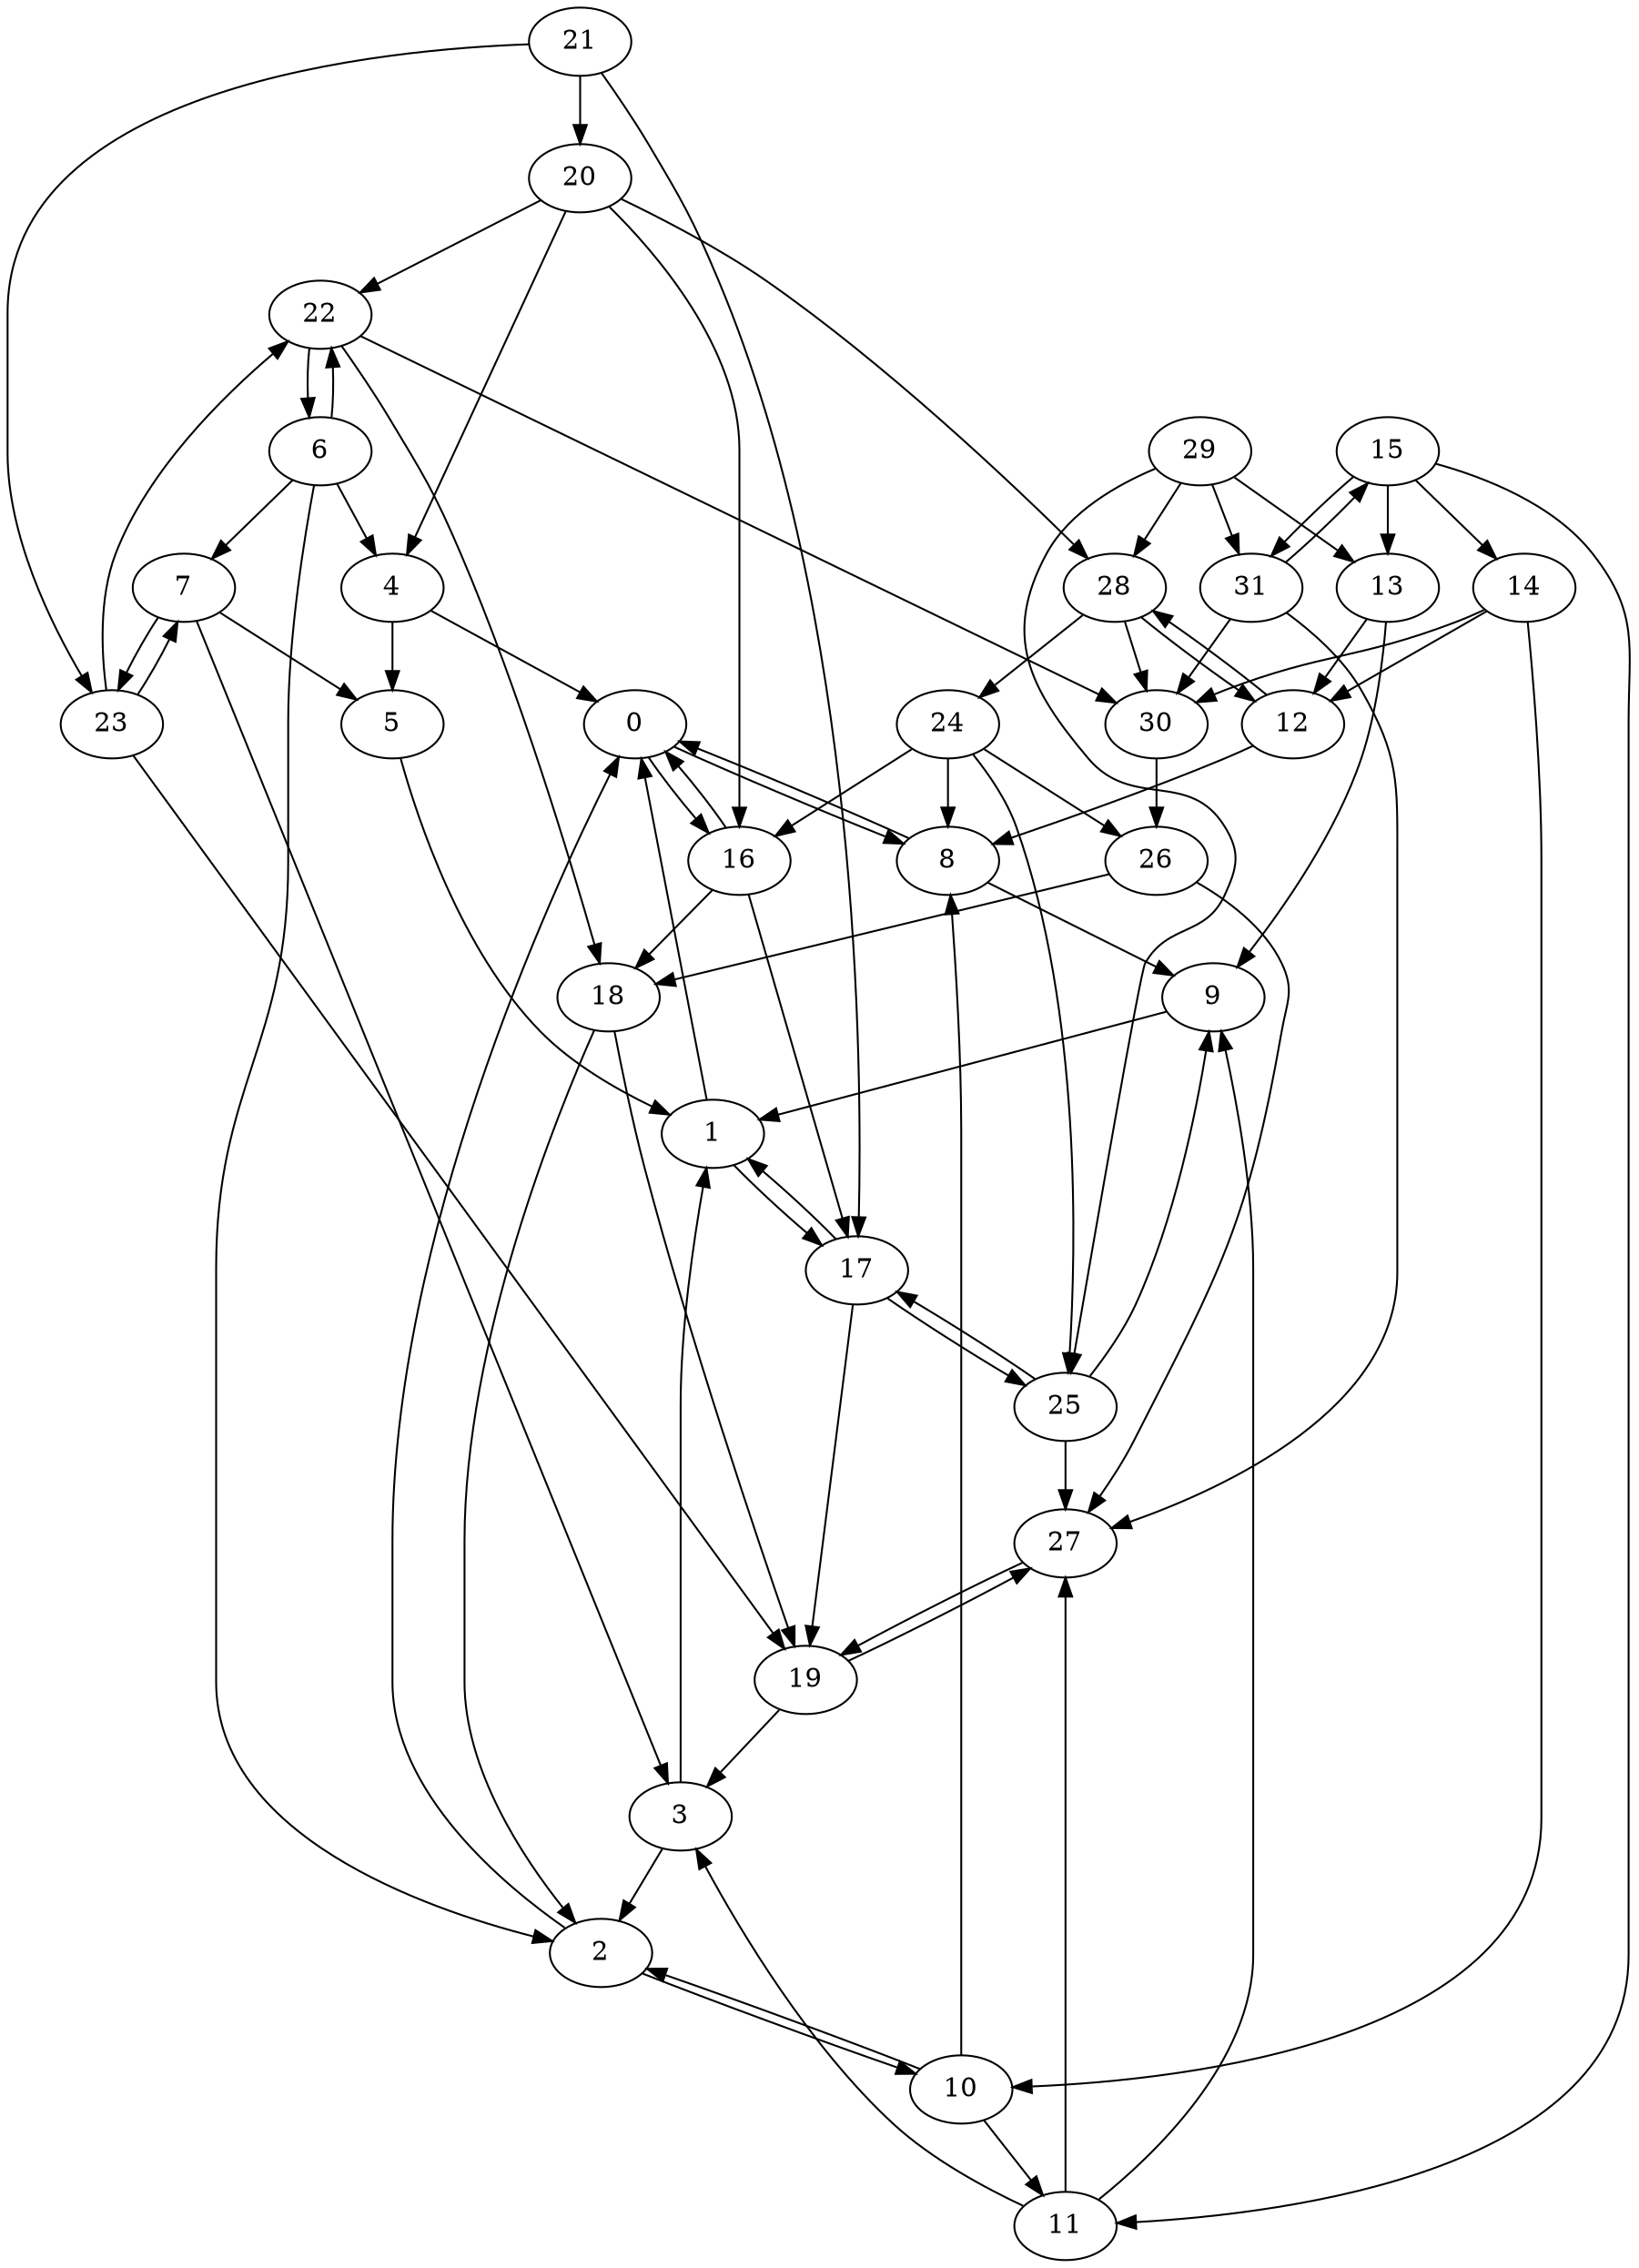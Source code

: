 digraph {
  node_0  [label="0"];
  node_1  [label="1"];
  node_2  [label="2"];
  node_3  [label="3"];
  node_4  [label="4"];
  node_5  [label="5"];
  node_6  [label="6"];
  node_7  [label="7"];
  node_8  [label="8"];
  node_9  [label="9"];
  node_10  [label="10"];
  node_11  [label="11"];
  node_12  [label="12"];
  node_13  [label="13"];
  node_14  [label="14"];
  node_15  [label="15"];
  node_16  [label="16"];
  node_17  [label="17"];
  node_18  [label="18"];
  node_19  [label="19"];
  node_20  [label="20"];
  node_21  [label="21"];
  node_22  [label="22"];
  node_23  [label="23"];
  node_24  [label="24"];
  node_25  [label="25"];
  node_26  [label="26"];
  node_27  [label="27"];
  node_28  [label="28"];
  node_29  [label="29"];
  node_30  [label="30"];
  node_31  [label="31"];

  node_0 -> node_16;
  node_0 -> node_8;
  node_1 -> node_0;
  node_1 -> node_17;
  node_2 -> node_0;
  node_2 -> node_10;
  node_3 -> node_1;
  node_3 -> node_2;
  node_4 -> node_0;
  node_4 -> node_5;
  node_5 -> node_1;
  node_6 -> node_2;
  node_6 -> node_4;
  node_6 -> node_22;
  node_6 -> node_7;
  node_7 -> node_3;
  node_7 -> node_5;
  node_7 -> node_23;
  node_8 -> node_0;
  node_8 -> node_9;
  node_9 -> node_1;
  node_10 -> node_2;
  node_10 -> node_8;
  node_10 -> node_11;
  node_11 -> node_3;
  node_11 -> node_9;
  node_11 -> node_27;
  node_12 -> node_8;
  node_12 -> node_28;
  node_13 -> node_9;
  node_13 -> node_12;
  node_14 -> node_10;
  node_14 -> node_12;
  node_14 -> node_30;
  node_15 -> node_11;
  node_15 -> node_13;
  node_15 -> node_14;
  node_15 -> node_31;
  node_16 -> node_0;
  node_16 -> node_17;
  node_16 -> node_18;
  node_17 -> node_1;
  node_17 -> node_19;
  node_17 -> node_25;
  node_18 -> node_2;
  node_18 -> node_19;
  node_19 -> node_3;
  node_19 -> node_27;
  node_20 -> node_16;
  node_20 -> node_4;
  node_20 -> node_22;
  node_20 -> node_28;
  node_21 -> node_17;
  node_21 -> node_20;
  node_21 -> node_23;
  node_22 -> node_18;
  node_22 -> node_6;
  node_22 -> node_30;
  node_23 -> node_19;
  node_23 -> node_22;
  node_23 -> node_7;
  node_24 -> node_16;
  node_24 -> node_8;
  node_24 -> node_25;
  node_24 -> node_26;
  node_25 -> node_17;
  node_25 -> node_9;
  node_25 -> node_27;
  node_26 -> node_18;
  node_26 -> node_27;
  node_27 -> node_19;
  node_28 -> node_24;
  node_28 -> node_12;
  node_28 -> node_30;
  node_29 -> node_25;
  node_29 -> node_28;
  node_29 -> node_13;
  node_29 -> node_31;
  node_30 -> node_26;
  node_31 -> node_27;
  node_31 -> node_30;
  node_31 -> node_15;
}